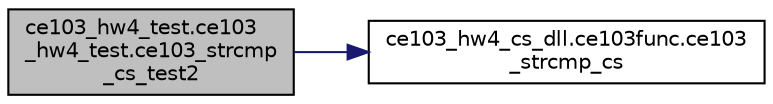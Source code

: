 digraph "ce103_hw4_test.ce103_hw4_test.ce103_strcmp_cs_test2"
{
 // INTERACTIVE_SVG=YES
 // LATEX_PDF_SIZE
  edge [fontname="Helvetica",fontsize="10",labelfontname="Helvetica",labelfontsize="10"];
  node [fontname="Helvetica",fontsize="10",shape=record];
  rankdir="LR";
  Node1 [label="ce103_hw4_test.ce103\l_hw4_test.ce103_strcmp\l_cs_test2",height=0.2,width=0.4,color="black", fillcolor="grey75", style="filled", fontcolor="black",tooltip=" "];
  Node1 -> Node2 [color="midnightblue",fontsize="10",style="solid",fontname="Helvetica"];
  Node2 [label="ce103_hw4_cs_dll.ce103func.ce103\l_strcmp_cs",height=0.2,width=0.4,color="black", fillcolor="white", style="filled",URL="$db/db6/a00074.html#abcdca2102fe85ef95be4ec4c3985628a",tooltip=" "];
}
